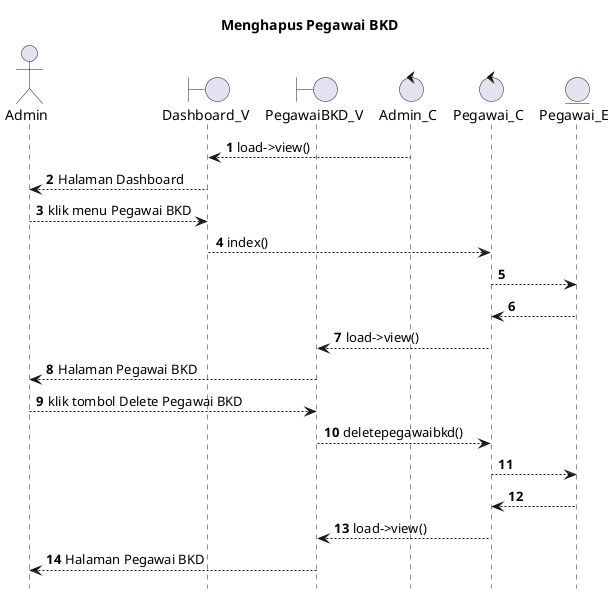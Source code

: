 @startuml

autonumber
hide footbox
title Menghapus Pegawai BKD

Actor Admin
boundary Dashboard_V
boundary PegawaiBKD_V
control Admin_C
control Pegawai_C
Entity Pegawai_E

Admin_C --> Dashboard_V: load->view()
Dashboard_V --> Admin: Halaman Dashboard
Admin --> Dashboard_V: klik menu Pegawai BKD
Dashboard_V --> Pegawai_C: index()
Pegawai_C --> Pegawai_E:
    
    Pegawai_E --> Pegawai_C:
    Pegawai_C --> PegawaiBKD_V: load->view()
    PegawaiBKD_V --> Admin: Halaman Pegawai BKD

Admin --> PegawaiBKD_V: klik tombol Delete Pegawai BKD
PegawaiBKD_V --> Pegawai_C: deletepegawaibkd()
Pegawai_C --> Pegawai_E:
   
    Pegawai_E --> Pegawai_C:
    Pegawai_C --> PegawaiBKD_V: load->view()
    PegawaiBKD_V --> Admin: Halaman Pegawai BKD

@enduml